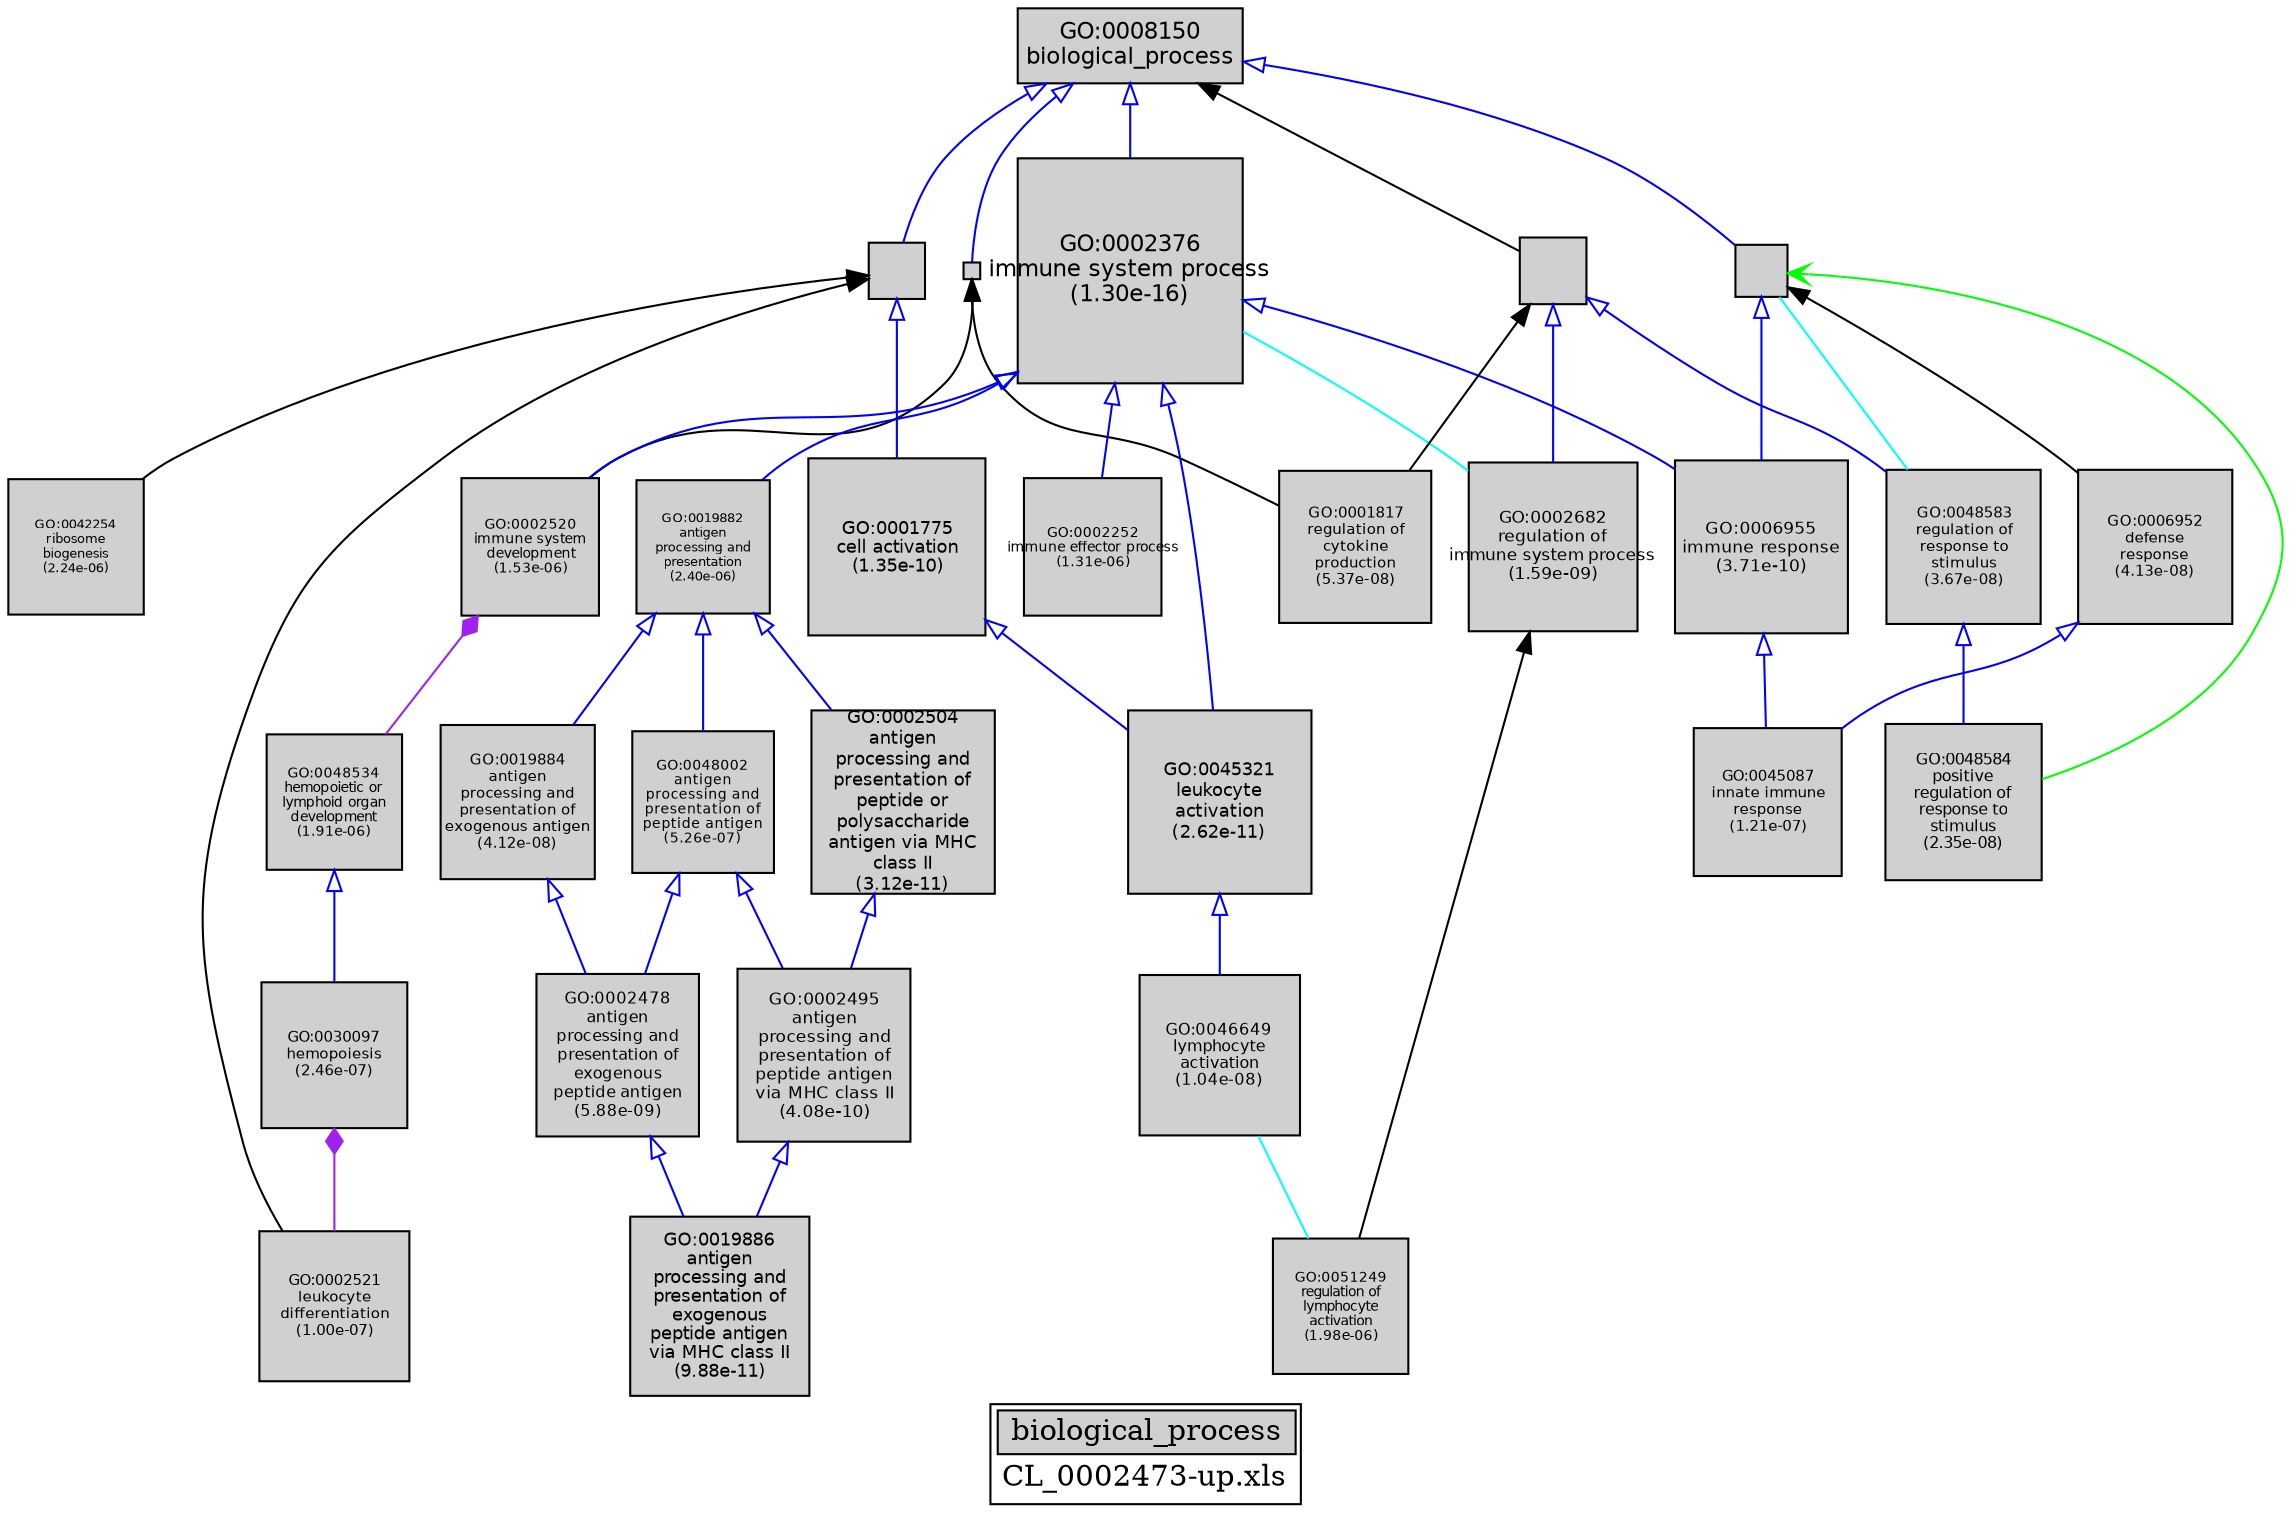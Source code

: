 digraph "biological_process" {
graph [ bgcolor = "#FFFFFF", label = <<TABLE COLOR="black" BGCOLOR="white"><TR><TD COLSPAN="2" BGCOLOR="#D0D0D0"><FONT COLOR="black">biological_process</FONT></TD></TR><TR><TD BORDER="0">CL_0002473-up.xls</TD></TR></TABLE>> ];
node [ fontname = "Helvetica" ];

subgraph "nodes" {

node [ style = "filled", fixedsize = "true", width = 1, shape = "box", fontsize = 9, fillcolor = "#D0D0D0", fontcolor = "black", color = "black" ];

"GO:0002478" [ URL = "#GO:0002478", label = <<TABLE BORDER="0"><TR><TD>GO:0002478<BR/>antigen<BR/>processing and<BR/>presentation of<BR/>exogenous<BR/>peptide antigen<BR/>(5.88e-09)</TD></TR></TABLE>>, width = 1.08185329179, shape = "box", fontsize = 7.78934370091, height = 1.08185329179 ];
"GO:0050896" [ URL = "#GO:0050896", label = "", width = 0.350558693233, shape = "box", height = 0.350558693233 ];
"GO:0008150" [ URL = "#GO:0008150", label = <<TABLE BORDER="0"><TR><TD>GO:0008150<BR/>biological_process</TD></TR></TABLE>>, width = 1.5, shape = "box", fontsize = 10.8 ];
"GO:0002495" [ URL = "#GO:0002495", label = <<TABLE BORDER="0"><TR><TD>GO:0002495<BR/>antigen<BR/>processing and<BR/>presentation of<BR/>peptide antigen<BR/>via MHC class II<BR/>(4.08e-10)</TD></TR></TABLE>>, width = 1.15490010197, shape = "box", fontsize = 8.31528073416, height = 1.15490010197 ];
"GO:0009987" [ URL = "#GO:0009987", label = "", width = 0.38120731198, shape = "box", height = 0.38120731198 ];
"GO:0019886" [ URL = "#GO:0019886", label = <<TABLE BORDER="0"><TR><TD>GO:0019886<BR/>antigen<BR/>processing and<BR/>presentation of<BR/>exogenous<BR/>peptide antigen<BR/>via MHC class II<BR/>(9.88e-11)</TD></TR></TABLE>>, width = 1.19190615543, shape = "box", fontsize = 8.58172431913, height = 1.19190615543 ];
"GO:0048584" [ URL = "#GO:0048584", label = <<TABLE BORDER="0"><TR><TD>GO:0048584<BR/>positive<BR/>regulation of<BR/>response to<BR/>stimulus<BR/>(2.35e-08)</TD></TR></TABLE>>, width = 1.04186796661, shape = "box", fontsize = 7.5014493596, height = 1.04186796661 ];
"GO:0019884" [ URL = "#GO:0019884", label = <<TABLE BORDER="0"><TR><TD>GO:0019884<BR/>antigen<BR/>processing and<BR/>presentation of<BR/>exogenous antigen<BR/>(4.12e-08)</TD></TR></TABLE>>, width = 1.02530471504, shape = "box", fontsize = 7.38219394827, height = 1.02530471504 ];
"GO:0030097" [ URL = "#GO:0030097", label = <<TABLE BORDER="0"><TR><TD>GO:0030097<BR/>hemopoiesis<BR/>(2.46e-07)</TD></TR></TABLE>>, width = 0.970461502888, shape = "box", fontsize = 6.9873228208, height = 0.970461502888 ];
"GO:0042254" [ URL = "#GO:0042254", label = <<TABLE BORDER="0"><TR><TD>GO:0042254<BR/>ribosome<BR/>biogenesis<BR/>(2.24e-06)</TD></TR></TABLE>>, width = 0.89806402718, shape = "box", fontsize = 6.46606099569, height = 0.89806402718 ];
"GO:0002520" [ URL = "#GO:0002520", label = <<TABLE BORDER="0"><TR><TD>GO:0002520<BR/>immune system<BR/>development<BR/>(1.53e-06)</TD></TR></TABLE>>, width = 0.910928083242, shape = "box", fontsize = 6.55868219934, height = 0.910928083242 ];
"GO:0019882" [ URL = "#GO:0019882", label = <<TABLE BORDER="0"><TR><TD>GO:0019882<BR/>antigen<BR/>processing and<BR/>presentation<BR/>(2.40e-06)</TD></TR></TABLE>>, width = 0.895802843252, shape = "box", fontsize = 6.44978047141, height = 0.895802843252 ];
"GO:0032501" [ URL = "#GO:0032501", label = "", width = 0.111018311263, shape = "box", height = 0.111018311263 ];
"GO:0045321" [ URL = "#GO:0045321", label = <<TABLE BORDER="0"><TR><TD>GO:0045321<BR/>leukocyte<BR/>activation<BR/>(2.62e-11)</TD></TR></TABLE>>, width = 1.22557015522, shape = "box", fontsize = 8.8241051176, height = 1.22557015522 ];
"GO:0006955" [ URL = "#GO:0006955", label = <<TABLE BORDER="0"><TR><TD>GO:0006955<BR/>immune response<BR/>(3.71e-10)</TD></TR></TABLE>>, width = 1.15744496612, shape = "box", fontsize = 8.33360375604, height = 1.15744496612 ];
"GO:0002376" [ URL = "#GO:0002376", label = <<TABLE BORDER="0"><TR><TD>GO:0002376<BR/>immune system process<BR/>(1.30e-16)</TD></TR></TABLE>>, width = 1.5, shape = "box", fontsize = 10.8, height = 1.5 ];
"GO:0001775" [ URL = "#GO:0001775", label = <<TABLE BORDER="0"><TR><TD>GO:0001775<BR/>cell activation<BR/>(1.35e-10)</TD></TR></TABLE>>, width = 1.18395172156, shape = "box", fontsize = 8.52445239524, height = 1.18395172156 ];
"GO:0048002" [ URL = "#GO:0048002", label = <<TABLE BORDER="0"><TR><TD>GO:0048002<BR/>antigen<BR/>processing and<BR/>presentation of<BR/>peptide antigen<BR/>(5.26e-07)</TD></TR></TABLE>>, width = 0.946215584732, shape = "box", fontsize = 6.81275221007, height = 0.946215584732 ];
"GO:0002504" [ URL = "#GO:0002504", label = <<TABLE BORDER="0"><TR><TD>GO:0002504<BR/>antigen<BR/>processing and<BR/>presentation of<BR/>peptide or<BR/>polysaccharide<BR/>antigen via MHC<BR/>class II<BR/>(3.12e-11)</TD></TR></TABLE>>, width = 1.22117971718, shape = "box", fontsize = 8.79249396368, height = 1.22117971718 ];
"GO:0048583" [ URL = "#GO:0048583", label = <<TABLE BORDER="0"><TR><TD>GO:0048583<BR/>regulation of<BR/>response to<BR/>stimulus<BR/>(3.67e-08)</TD></TR></TABLE>>, width = 1.02877638946, shape = "box", fontsize = 7.40719000413, height = 1.02877638946 ];
"GO:0001817" [ URL = "#GO:0001817", label = <<TABLE BORDER="0"><TR><TD>GO:0001817<BR/>regulation of<BR/>cytokine<BR/>production<BR/>(5.37e-08)</TD></TR></TABLE>>, width = 1.01737153607, shape = "box", fontsize = 7.32507505968, height = 1.01737153607 ];
"GO:0050789" [ URL = "#GO:0050789", label = "", width = 0.449800453222, shape = "box", height = 0.449800453222 ];
"GO:0048534" [ URL = "#GO:0048534", label = <<TABLE BORDER="0"><TR><TD>GO:0048534<BR/>hemopoietic or<BR/>lymphoid organ<BR/>development<BR/>(1.91e-06)</TD></TR></TABLE>>, width = 0.903545092204, shape = "box", fontsize = 6.50552466387, height = 0.903545092204 ];
"GO:0002682" [ URL = "#GO:0002682", label = <<TABLE BORDER="0"><TR><TD>GO:0002682<BR/>regulation of<BR/>immune system process<BR/>(1.59e-09)</TD></TR></TABLE>>, width = 1.11820453544, shape = "box", fontsize = 8.05107265519, height = 1.11820453544 ];
"GO:0002521" [ URL = "#GO:0002521", label = <<TABLE BORDER="0"><TR><TD>GO:0002521<BR/>leukocyte<BR/>differentiation<BR/>(1.00e-07)</TD></TR></TABLE>>, width = 0.998454796948, shape = "box", fontsize = 7.18887453803, height = 0.998454796948 ];
"GO:0051249" [ URL = "#GO:0051249", label = <<TABLE BORDER="0"><TR><TD>GO:0051249<BR/>regulation of<BR/>lymphocyte<BR/>activation<BR/>(1.98e-06)</TD></TR></TABLE>>, width = 0.902290883067, shape = "box", fontsize = 6.49649435808, height = 0.902290883067 ];
"GO:0006952" [ URL = "#GO:0006952", label = <<TABLE BORDER="0"><TR><TD>GO:0006952<BR/>defense<BR/>response<BR/>(4.13e-08)</TD></TR></TABLE>>, width = 1.02520521283, shape = "box", fontsize = 7.38147753236, height = 1.02520521283 ];
"GO:0045087" [ URL = "#GO:0045087", label = <<TABLE BORDER="0"><TR><TD>GO:0045087<BR/>innate immune<BR/>response<BR/>(1.21e-07)</TD></TR></TABLE>>, width = 0.992546570627, shape = "box", fontsize = 7.14633530851, height = 0.992546570627 ];
"GO:0002252" [ URL = "#GO:0002252", label = <<TABLE BORDER="0"><TR><TD>GO:0002252<BR/>immune effector process<BR/>(1.31e-06)</TD></TR></TABLE>>, width = 0.916252522587, shape = "box", fontsize = 6.59701816263, height = 0.916252522587 ];
"GO:0046649" [ URL = "#GO:0046649", label = <<TABLE BORDER="0"><TR><TD>GO:0046649<BR/>lymphocyte<BR/>activation<BR/>(1.04e-08)</TD></TR></TABLE>>, width = 1.065682589, shape = "box", fontsize = 7.67291464084, height = 1.065682589 ];
}
subgraph "edges" {


edge [ dir = "back", weight = 1 ];
subgraph "regulates" {


edge [ color = "cyan", arrowtail = "none" ];
subgraph "positive" {


edge [ color = "green", arrowtail = "vee" ];
"GO:0050896" -> "GO:0048584";
}
subgraph "negative" {


edge [ color = "red", arrowtail = "tee" ];
}
"GO:0050896" -> "GO:0048583";
"GO:0046649" -> "GO:0051249";
"GO:0002376" -> "GO:0002682";
}
subgraph "part_of" {


edge [ color = "purple", arrowtail = "diamond", weight = 2.5 ];
"GO:0002520" -> "GO:0048534";
"GO:0030097" -> "GO:0002521";
}
subgraph "is_a" {


edge [ color = "blue", arrowtail = "empty", weight = 5.0 ];
"GO:0002478" -> "GO:0019886";
"GO:0002376" -> "GO:0002252";
"GO:0001775" -> "GO:0045321";
"GO:0050789" -> "GO:0048583";
"GO:0002376" -> "GO:0002520";
"GO:0008150" -> "GO:0050896";
"GO:0002376" -> "GO:0045321";
"GO:0008150" -> "GO:0009987";
"GO:0019882" -> "GO:0002504";
"GO:0002495" -> "GO:0019886";
"GO:0050789" -> "GO:0002682";
"GO:0048002" -> "GO:0002495";
"GO:0019882" -> "GO:0048002";
"GO:0009987" -> "GO:0001775";
"GO:0045321" -> "GO:0046649";
"GO:0006952" -> "GO:0045087";
"GO:0002504" -> "GO:0002495";
"GO:0048534" -> "GO:0030097";
"GO:0006955" -> "GO:0045087";
"GO:0008150" -> "GO:0032501";
"GO:0002376" -> "GO:0019882";
"GO:0019884" -> "GO:0002478";
"GO:0048583" -> "GO:0048584";
"GO:0002376" -> "GO:0006955";
"GO:0019882" -> "GO:0019884";
"GO:0008150" -> "GO:0002376";
"GO:0050896" -> "GO:0006955";
"GO:0048002" -> "GO:0002478";
}
"GO:0009987" -> "GO:0042254";
"GO:0050789" -> "GO:0001817";
"GO:0002682" -> "GO:0051249";
"GO:0032501" -> "GO:0002520";
"GO:0008150" -> "GO:0050789";
"GO:0032501" -> "GO:0001817";
"GO:0009987" -> "GO:0002521";
"GO:0050896" -> "GO:0006952";
}
}
